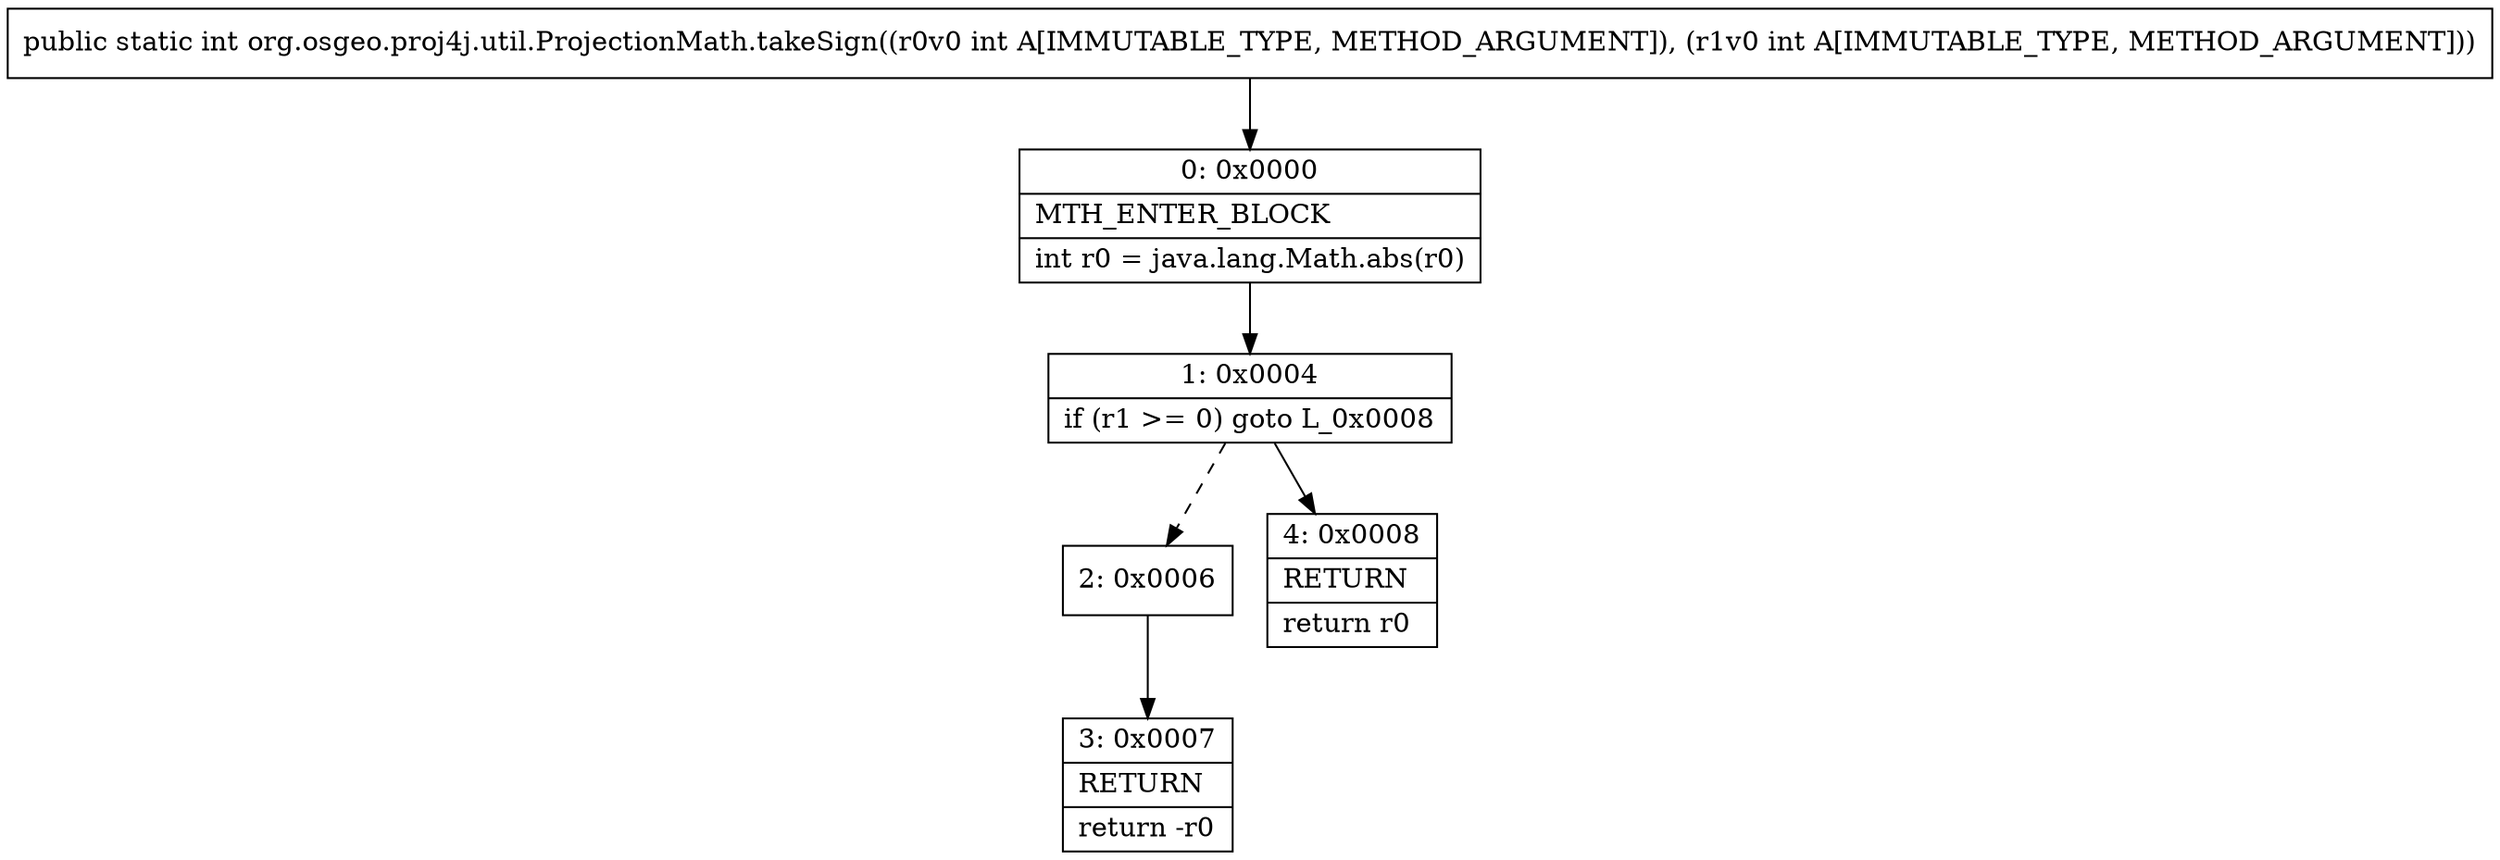 digraph "CFG fororg.osgeo.proj4j.util.ProjectionMath.takeSign(II)I" {
Node_0 [shape=record,label="{0\:\ 0x0000|MTH_ENTER_BLOCK\l|int r0 = java.lang.Math.abs(r0)\l}"];
Node_1 [shape=record,label="{1\:\ 0x0004|if (r1 \>= 0) goto L_0x0008\l}"];
Node_2 [shape=record,label="{2\:\ 0x0006}"];
Node_3 [shape=record,label="{3\:\ 0x0007|RETURN\l|return \-r0\l}"];
Node_4 [shape=record,label="{4\:\ 0x0008|RETURN\l|return r0\l}"];
MethodNode[shape=record,label="{public static int org.osgeo.proj4j.util.ProjectionMath.takeSign((r0v0 int A[IMMUTABLE_TYPE, METHOD_ARGUMENT]), (r1v0 int A[IMMUTABLE_TYPE, METHOD_ARGUMENT])) }"];
MethodNode -> Node_0;
Node_0 -> Node_1;
Node_1 -> Node_2[style=dashed];
Node_1 -> Node_4;
Node_2 -> Node_3;
}


